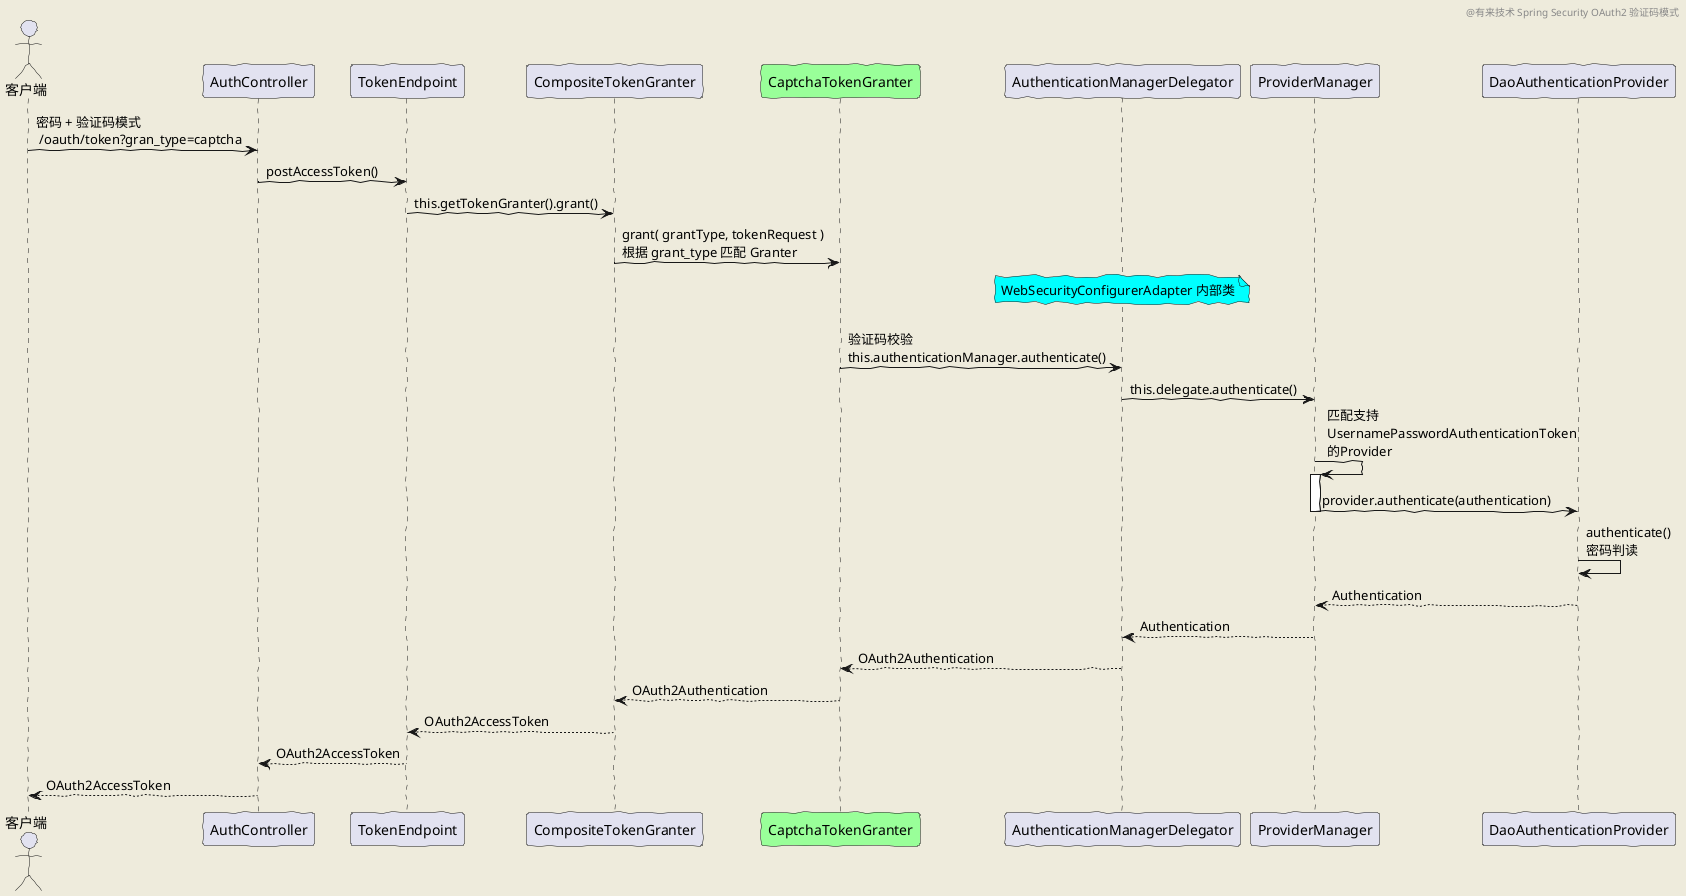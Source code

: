` 有来 Spring Security OAuth2 验证码模式
@startuml
'https://plantuml.com/sequence-diagram
skinparam backgroundColor #EEEBDC
skinparam handwritten true

header @有来技术 Spring Security OAuth2 验证码模式

actor 客户端

客户端 -> AuthController:密码 + 验证码模式 \n /oauth/token?gran_type=captcha
AuthController -> TokenEndpoint: postAccessToken()
TokenEndpoint -> CompositeTokenGranter: this.getTokenGranter().grant()
participant CaptchaTokenGranter #99FF99
CompositeTokenGranter->CaptchaTokenGranter: grant( grantType, tokenRequest )\n根据 grant_type 匹配 Granter
note over of AuthenticationManagerDelegator #aqua
WebSecurityConfigurerAdapter 内部类
end note
CaptchaTokenGranter-> AuthenticationManagerDelegator: \n验证码校验\nthis.authenticationManager.authenticate()
AuthenticationManagerDelegator -> ProviderManager: this.delegate.authenticate()
ProviderManager -> ProviderManager: 匹配支持\nUsernamePasswordAuthenticationToken\n的Provider
activate ProviderManager
ProviderManager -> DaoAuthenticationProvider: provider.authenticate(authentication)
deactivate ProviderManager
DaoAuthenticationProvider -> DaoAuthenticationProvider:authenticate()\n密码判读
ProviderManager <-- DaoAuthenticationProvider: Authentication
AuthenticationManagerDelegator <-- ProviderManager: Authentication
CaptchaTokenGranter <-- AuthenticationManagerDelegator: OAuth2Authentication
CompositeTokenGranter <-- CaptchaTokenGranter: OAuth2Authentication
TokenEndpoint <-- CompositeTokenGranter:OAuth2AccessToken
AuthController <-- TokenEndpoint:OAuth2AccessToken
客户端 <-- AuthController: OAuth2AccessToken
@enduml